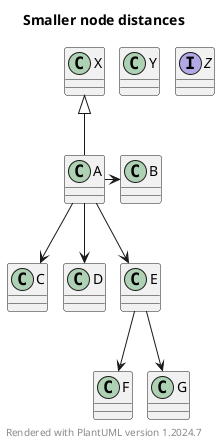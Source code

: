 @startuml
    title Smaller node distances
    skinparam nodesep 15
    class Y
    interface Z
    A -> B
    A --> C
    A --> D
    A --> E
    E --> F
    E--> G
    X <|-- A

    footer Rendered with PlantUML version %version()    
@enduml